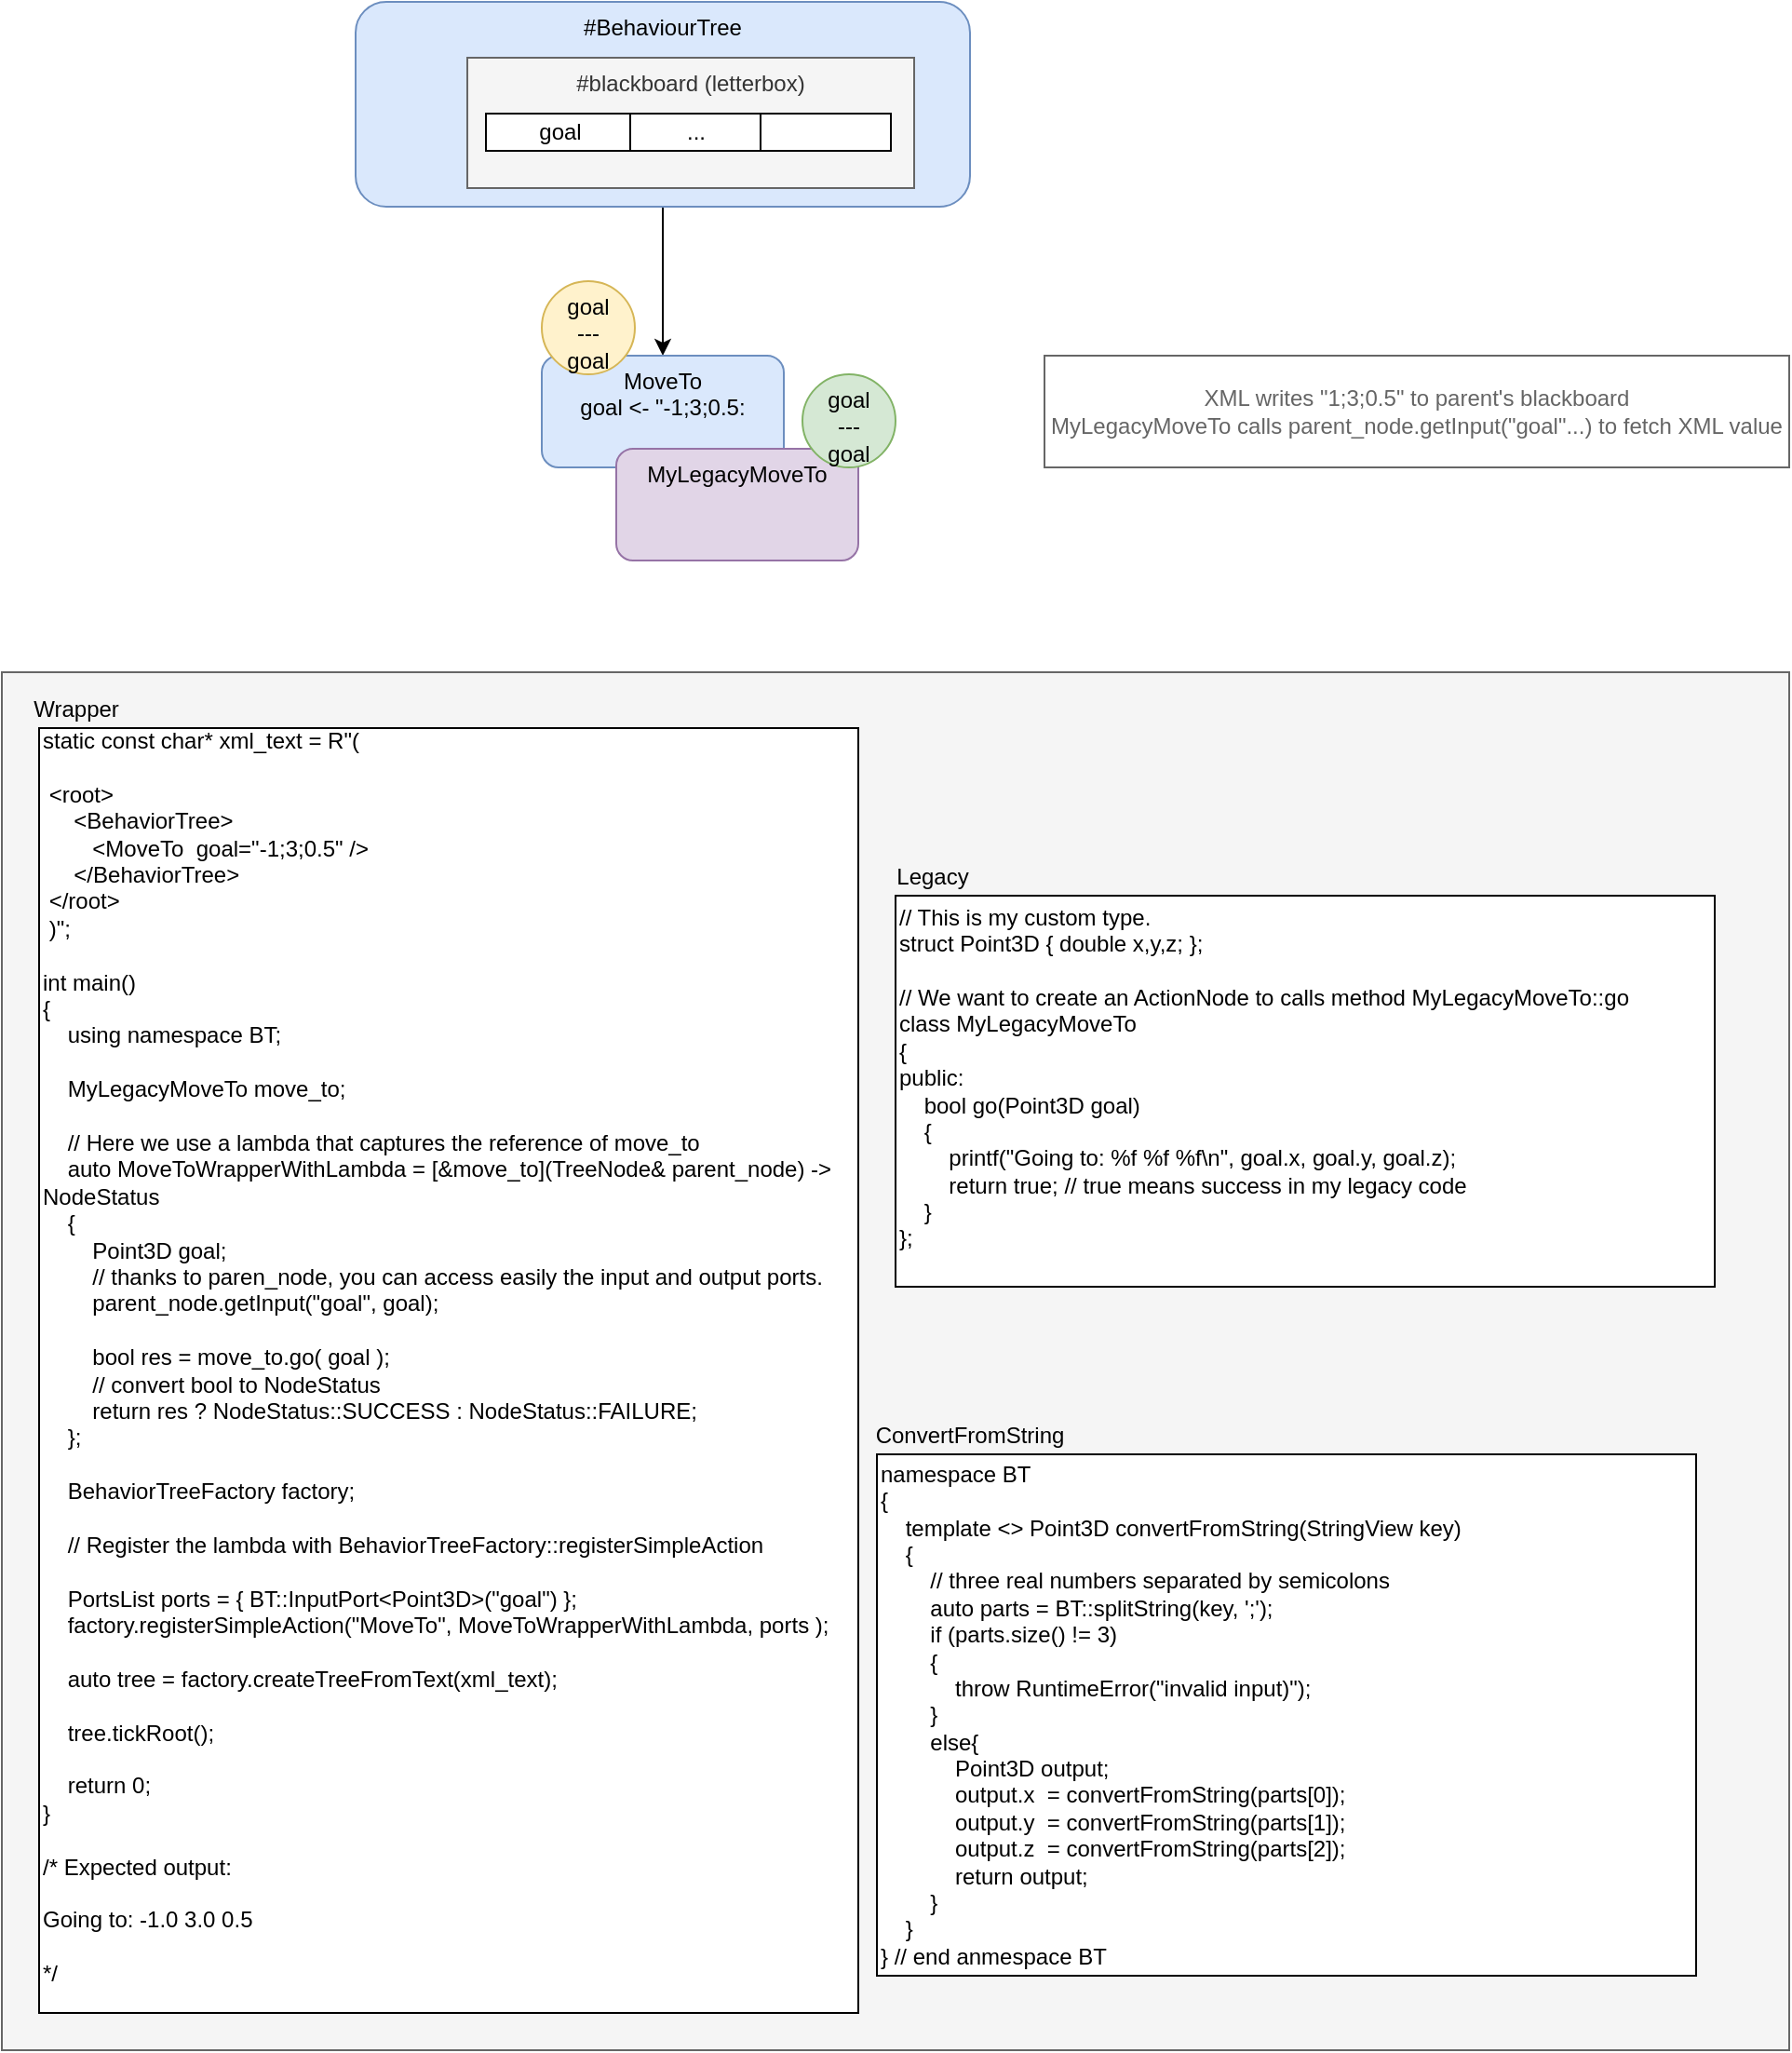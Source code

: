 <mxfile version="14.6.13" type="device"><diagram name="Page-1" id="7xjL4qxNOH6ObKK9VpZ8"><mxGraphModel dx="1106" dy="806" grid="1" gridSize="10" guides="1" tooltips="1" connect="1" arrows="1" fold="1" page="1" pageScale="1" pageWidth="1100" pageHeight="850" math="0" shadow="0"><root><mxCell id="-n1iZjSHYdklYX_k4-YT-0"/><mxCell id="-n1iZjSHYdklYX_k4-YT-1" parent="-n1iZjSHYdklYX_k4-YT-0"/><mxCell id="OAEFXfTPPqpC743MMt9W-1" value="" style="rounded=0;whiteSpace=wrap;html=1;fillColor=#f5f5f5;strokeColor=#666666;fontColor=#333333;" vertex="1" parent="-n1iZjSHYdklYX_k4-YT-1"><mxGeometry x="80" y="370" width="960" height="740" as="geometry"/></mxCell><mxCell id="pffkVYcm8MmQ7CZDu6G3-86" value="&lt;div&gt;// This is my custom type.&lt;/div&gt;&lt;div&gt;struct Point3D { double x,y,z; };&lt;/div&gt;&lt;div&gt;&lt;br&gt;&lt;/div&gt;&lt;div&gt;// We want to create an ActionNode to calls method MyLegacyMoveTo::go&lt;/div&gt;&lt;div&gt;class MyLegacyMoveTo&lt;/div&gt;&lt;div&gt;{&lt;/div&gt;&lt;div&gt;public:&lt;/div&gt;&lt;div&gt;&amp;nbsp; &amp;nbsp; bool go(Point3D goal)&lt;/div&gt;&lt;div&gt;&amp;nbsp; &amp;nbsp; {&lt;/div&gt;&lt;div&gt;&amp;nbsp; &amp;nbsp; &amp;nbsp; &amp;nbsp; printf(&quot;Going to: %f %f %f\n&quot;, goal.x, goal.y, goal.z);&lt;/div&gt;&lt;div&gt;&amp;nbsp; &amp;nbsp; &amp;nbsp; &amp;nbsp; return true; // true means success in my legacy code&lt;/div&gt;&lt;div&gt;&amp;nbsp; &amp;nbsp; }&lt;/div&gt;&lt;div&gt;};&lt;/div&gt;&lt;div&gt;&lt;br&gt;&lt;/div&gt;" style="rounded=0;whiteSpace=wrap;html=1;align=left;" parent="-n1iZjSHYdklYX_k4-YT-1" vertex="1"><mxGeometry x="560" y="490" width="440" height="210" as="geometry"/></mxCell><mxCell id="OAEFXfTPPqpC743MMt9W-17" style="edgeStyle=orthogonalEdgeStyle;rounded=0;orthogonalLoop=1;jettySize=auto;html=1;exitX=0.5;exitY=1;exitDx=0;exitDy=0;entryX=0.5;entryY=0;entryDx=0;entryDy=0;" edge="1" parent="-n1iZjSHYdklYX_k4-YT-1" source="upvVkscGeqz2gYIqpMCP-0" target="upvVkscGeqz2gYIqpMCP-2"><mxGeometry relative="1" as="geometry"/></mxCell><mxCell id="upvVkscGeqz2gYIqpMCP-0" value="#BehaviourTree" style="rounded=1;whiteSpace=wrap;html=1;fillColor=#dae8fc;strokeColor=#6c8ebf;verticalAlign=top;" parent="-n1iZjSHYdklYX_k4-YT-1" vertex="1"><mxGeometry x="270" y="10" width="330" height="110" as="geometry"/></mxCell><mxCell id="upvVkscGeqz2gYIqpMCP-2" value="MoveTo&lt;br&gt;goal &amp;lt;- &quot;-1;3;0.5:" style="rounded=1;whiteSpace=wrap;html=1;fillColor=#dae8fc;strokeColor=#6c8ebf;verticalAlign=top;" parent="-n1iZjSHYdklYX_k4-YT-1" vertex="1"><mxGeometry x="370" y="200" width="130" height="60" as="geometry"/></mxCell><mxCell id="Aa1SlbWlL9NJHn2akrX5-8" value="goal&lt;br&gt;---&lt;br&gt;goal" style="ellipse;whiteSpace=wrap;html=1;aspect=fixed;fillColor=#fff2cc;strokeColor=#d6b656;verticalAlign=top;" parent="-n1iZjSHYdklYX_k4-YT-1" vertex="1"><mxGeometry x="370" y="160" width="50" height="50" as="geometry"/></mxCell><mxCell id="OAEFXfTPPqpC743MMt9W-0" value="&lt;div&gt;&lt;div&gt;&lt;div&gt;&lt;div&gt;&lt;div&gt;static const char* xml_text = R&quot;(&lt;/div&gt;&lt;div&gt;&lt;br&gt;&lt;/div&gt;&lt;div&gt;&amp;nbsp;&amp;lt;root&amp;gt;&lt;/div&gt;&lt;div&gt;&amp;nbsp; &amp;nbsp; &amp;nbsp;&amp;lt;BehaviorTree&amp;gt;&lt;/div&gt;&lt;div&gt;&amp;nbsp; &amp;nbsp; &amp;nbsp; &amp;nbsp; &amp;lt;MoveTo&amp;nbsp; goal=&quot;-1;3;0.5&quot; /&amp;gt;&lt;/div&gt;&lt;div&gt;&amp;nbsp; &amp;nbsp; &amp;nbsp;&amp;lt;/BehaviorTree&amp;gt;&lt;/div&gt;&lt;div&gt;&amp;nbsp;&amp;lt;/root&amp;gt;&lt;/div&gt;&lt;div&gt;&amp;nbsp;)&quot;;&lt;/div&gt;&lt;div&gt;&lt;br&gt;&lt;/div&gt;&lt;div&gt;int main()&lt;/div&gt;&lt;div&gt;{&lt;/div&gt;&lt;div&gt;&amp;nbsp; &amp;nbsp; using namespace BT;&lt;/div&gt;&lt;div&gt;&lt;br&gt;&lt;/div&gt;&lt;div&gt;&amp;nbsp; &amp;nbsp; MyLegacyMoveTo move_to;&lt;/div&gt;&lt;div&gt;&lt;br&gt;&lt;/div&gt;&lt;div&gt;&amp;nbsp; &amp;nbsp; // Here we use a lambda that captures the reference of move_to&lt;/div&gt;&lt;div&gt;&amp;nbsp; &amp;nbsp; auto MoveToWrapperWithLambda = [&amp;amp;move_to](TreeNode&amp;amp; parent_node) -&amp;gt; NodeStatus&lt;/div&gt;&lt;div&gt;&amp;nbsp; &amp;nbsp; {&lt;/div&gt;&lt;div&gt;&amp;nbsp; &amp;nbsp; &amp;nbsp; &amp;nbsp; Point3D goal;&lt;/div&gt;&lt;div&gt;&amp;nbsp; &amp;nbsp; &amp;nbsp; &amp;nbsp; // thanks to paren_node, you can access easily the input and output ports.&lt;/div&gt;&lt;div&gt;&amp;nbsp; &amp;nbsp; &amp;nbsp; &amp;nbsp; parent_node.getInput(&quot;goal&quot;, goal);&lt;/div&gt;&lt;div&gt;&lt;br&gt;&lt;/div&gt;&lt;div&gt;&amp;nbsp; &amp;nbsp; &amp;nbsp; &amp;nbsp; bool res = move_to.go( goal );&lt;/div&gt;&lt;div&gt;&amp;nbsp; &amp;nbsp; &amp;nbsp; &amp;nbsp; // convert bool to NodeStatus&lt;/div&gt;&lt;div&gt;&amp;nbsp; &amp;nbsp; &amp;nbsp; &amp;nbsp; return res ? NodeStatus::SUCCESS : NodeStatus::FAILURE;&lt;/div&gt;&lt;div&gt;&amp;nbsp; &amp;nbsp; };&lt;/div&gt;&lt;div&gt;&lt;br&gt;&lt;/div&gt;&lt;div&gt;&amp;nbsp; &amp;nbsp; BehaviorTreeFactory factory;&lt;/div&gt;&lt;div&gt;&lt;br&gt;&lt;/div&gt;&lt;div&gt;&amp;nbsp; &amp;nbsp; // Register the lambda with BehaviorTreeFactory::registerSimpleAction&lt;/div&gt;&lt;div&gt;&lt;br&gt;&lt;/div&gt;&lt;div&gt;&amp;nbsp; &amp;nbsp; PortsList ports = { BT::InputPort&amp;lt;Point3D&amp;gt;(&quot;goal&quot;) };&lt;/div&gt;&lt;div&gt;&amp;nbsp; &amp;nbsp; factory.registerSimpleAction(&quot;MoveTo&quot;, MoveToWrapperWithLambda, ports );&lt;/div&gt;&lt;div&gt;&lt;br&gt;&lt;/div&gt;&lt;div&gt;&amp;nbsp; &amp;nbsp; auto tree = factory.createTreeFromText(xml_text);&lt;/div&gt;&lt;div&gt;&lt;br&gt;&lt;/div&gt;&lt;div&gt;&amp;nbsp; &amp;nbsp; tree.tickRoot();&lt;/div&gt;&lt;div&gt;&lt;br&gt;&lt;/div&gt;&lt;div&gt;&amp;nbsp; &amp;nbsp; return 0;&lt;/div&gt;&lt;div&gt;}&lt;/div&gt;&lt;div&gt;&lt;br&gt;&lt;/div&gt;&lt;div&gt;/* Expected output:&lt;/div&gt;&lt;div&gt;&lt;br&gt;&lt;/div&gt;&lt;div&gt;Going to: -1.0 3.0 0.5&lt;/div&gt;&lt;div&gt;&lt;br&gt;&lt;/div&gt;&lt;div&gt;*/&lt;/div&gt;&lt;/div&gt;&lt;/div&gt;&lt;/div&gt;&lt;/div&gt;&lt;div&gt;&lt;br&gt;&lt;/div&gt;" style="rounded=0;whiteSpace=wrap;html=1;align=left;" vertex="1" parent="-n1iZjSHYdklYX_k4-YT-1"><mxGeometry x="100" y="400" width="440" height="690" as="geometry"/></mxCell><mxCell id="OAEFXfTPPqpC743MMt9W-2" value="Legacy" style="text;html=1;strokeColor=none;fillColor=none;align=center;verticalAlign=middle;whiteSpace=wrap;rounded=0;" vertex="1" parent="-n1iZjSHYdklYX_k4-YT-1"><mxGeometry x="560" y="470" width="40" height="20" as="geometry"/></mxCell><mxCell id="OAEFXfTPPqpC743MMt9W-3" value="Wrapper" style="text;html=1;strokeColor=none;fillColor=none;align=center;verticalAlign=middle;whiteSpace=wrap;rounded=0;" vertex="1" parent="-n1iZjSHYdklYX_k4-YT-1"><mxGeometry x="100" y="380" width="40" height="20" as="geometry"/></mxCell><mxCell id="OAEFXfTPPqpC743MMt9W-4" value="namespace BT&#10;{&#10;    template &lt;&gt; Point3D convertFromString(StringView key)&#10;    {&#10;        // three real numbers separated by semicolons&#10;        auto parts = BT::splitString(key, ';');&#10;        if (parts.size() != 3)&#10;        {&#10;            throw RuntimeError(&quot;invalid input)&quot;);&#10;        }&#10;        else{&#10;            Point3D output;&#10;            output.x  = convertFromString&lt;double&gt;(parts[0]);&#10;            output.y  = convertFromString&lt;double&gt;(parts[1]);&#10;            output.z  = convertFromString&lt;double&gt;(parts[2]);&#10;            return output;&#10;        }&#10;    }&#10;} // end anmespace BT" style="rounded=0;whiteSpace=wrap;html=1;align=left;" vertex="1" parent="-n1iZjSHYdklYX_k4-YT-1"><mxGeometry x="550" y="790" width="440" height="280" as="geometry"/></mxCell><mxCell id="OAEFXfTPPqpC743MMt9W-5" value="ConvertFromString" style="text;html=1;strokeColor=none;fillColor=none;align=center;verticalAlign=middle;whiteSpace=wrap;rounded=0;" vertex="1" parent="-n1iZjSHYdklYX_k4-YT-1"><mxGeometry x="580" y="770" width="40" height="20" as="geometry"/></mxCell><mxCell id="OAEFXfTPPqpC743MMt9W-6" value="#blackboard (letterbox)" style="rounded=0;whiteSpace=wrap;html=1;fillColor=#f5f5f5;strokeColor=#666666;fontColor=#333333;verticalAlign=top;" vertex="1" parent="-n1iZjSHYdklYX_k4-YT-1"><mxGeometry x="330" y="40" width="240" height="70" as="geometry"/></mxCell><mxCell id="OAEFXfTPPqpC743MMt9W-7" value="goal" style="rounded=0;whiteSpace=wrap;html=1;" vertex="1" parent="-n1iZjSHYdklYX_k4-YT-1"><mxGeometry x="340" y="70" width="80" height="20" as="geometry"/></mxCell><mxCell id="OAEFXfTPPqpC743MMt9W-8" value="..." style="rounded=0;whiteSpace=wrap;html=1;" vertex="1" parent="-n1iZjSHYdklYX_k4-YT-1"><mxGeometry x="417.5" y="70" width="70" height="20" as="geometry"/></mxCell><mxCell id="OAEFXfTPPqpC743MMt9W-11" value="" style="rounded=0;whiteSpace=wrap;html=1;" vertex="1" parent="-n1iZjSHYdklYX_k4-YT-1"><mxGeometry x="487.5" y="70" width="70" height="20" as="geometry"/></mxCell><mxCell id="OAEFXfTPPqpC743MMt9W-18" value="MyLegacyMoveTo" style="rounded=1;whiteSpace=wrap;html=1;fillColor=#e1d5e7;strokeColor=#9673a6;verticalAlign=top;" vertex="1" parent="-n1iZjSHYdklYX_k4-YT-1"><mxGeometry x="410" y="250" width="130" height="60" as="geometry"/></mxCell><mxCell id="OAEFXfTPPqpC743MMt9W-19" value="goal&lt;br&gt;---&lt;br&gt;goal" style="ellipse;whiteSpace=wrap;html=1;aspect=fixed;fillColor=#d5e8d4;strokeColor=#82b366;verticalAlign=top;" vertex="1" parent="-n1iZjSHYdklYX_k4-YT-1"><mxGeometry x="510" y="210" width="50" height="50" as="geometry"/></mxCell><mxCell id="OAEFXfTPPqpC743MMt9W-20" value="XML writes &quot;1;3;0.5&quot; to parent's blackboard&lt;br&gt;MyLegacyMoveTo calls parent_node.getInput(&quot;goal&quot;...) to fetch XML value" style="rounded=0;whiteSpace=wrap;html=1;opacity=60;textOpacity=60;" vertex="1" parent="-n1iZjSHYdklYX_k4-YT-1"><mxGeometry x="640" y="200" width="400" height="60" as="geometry"/></mxCell></root></mxGraphModel></diagram></mxfile>